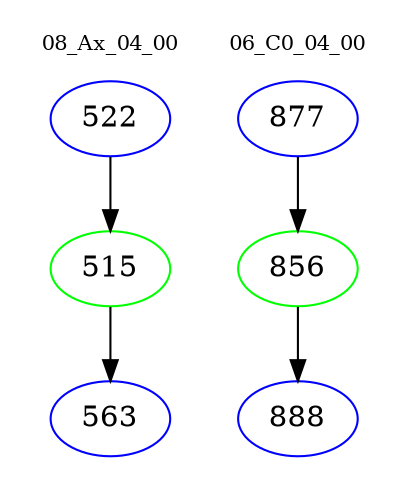 digraph{
subgraph cluster_0 {
color = white
label = "08_Ax_04_00";
fontsize=10;
T0_522 [label="522", color="blue"]
T0_522 -> T0_515 [color="black"]
T0_515 [label="515", color="green"]
T0_515 -> T0_563 [color="black"]
T0_563 [label="563", color="blue"]
}
subgraph cluster_1 {
color = white
label = "06_C0_04_00";
fontsize=10;
T1_877 [label="877", color="blue"]
T1_877 -> T1_856 [color="black"]
T1_856 [label="856", color="green"]
T1_856 -> T1_888 [color="black"]
T1_888 [label="888", color="blue"]
}
}
